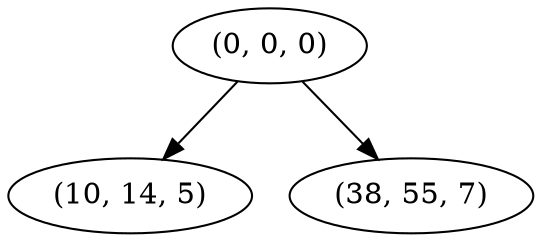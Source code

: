 digraph tree {
    "(0, 0, 0)";
    "(10, 14, 5)";
    "(38, 55, 7)";
    "(0, 0, 0)" -> "(10, 14, 5)";
    "(0, 0, 0)" -> "(38, 55, 7)";
}
